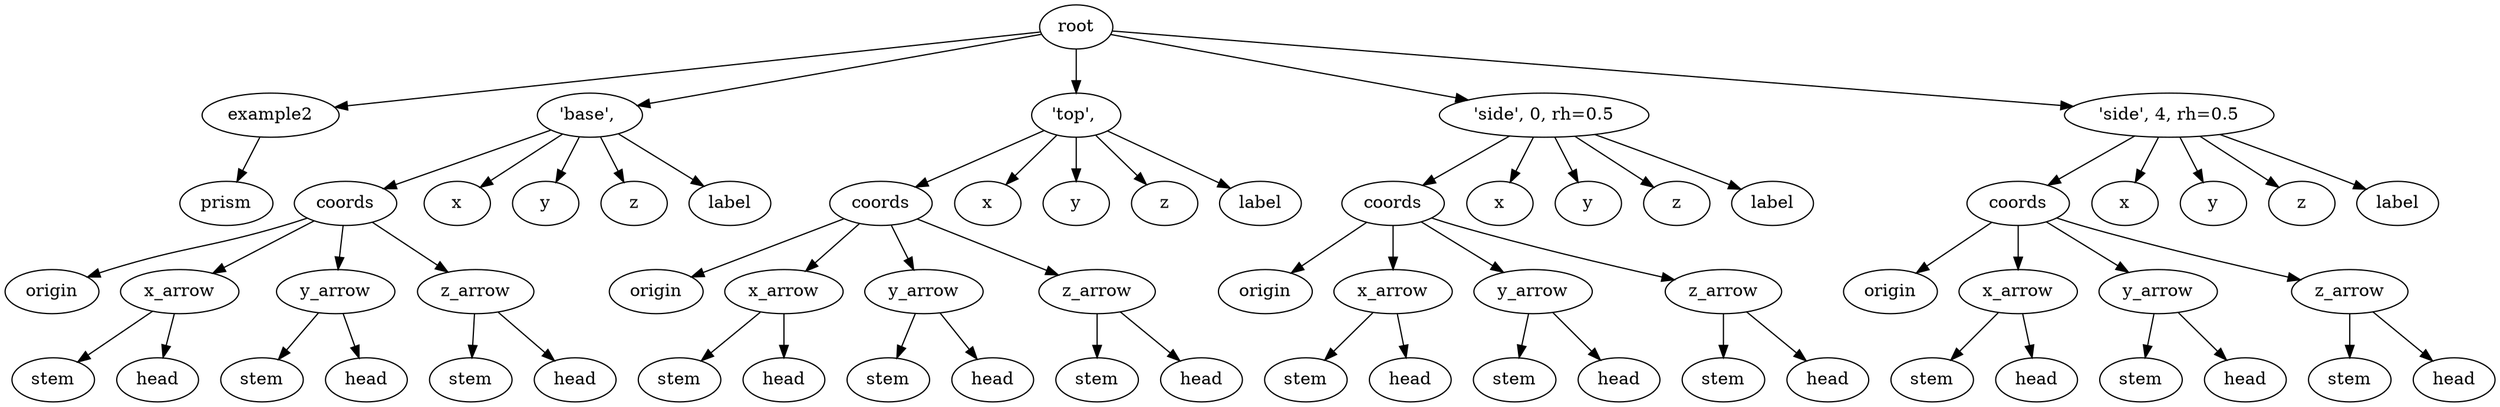 digraph example2 {
    root_84 [label="root"];
    example2_85 [label="example2"];
    prism_86 [label="prism"];
    87 [label="'base',\ "];
    coords_88 [label="coords"];
    origin_89 [label="origin"];
    x_arrow_90 [label="x_arrow"];
    stem_91 [label="stem"];
    head_92 [label="head"];
    y_arrow_93 [label="y_arrow"];
    stem_94 [label="stem"];
    head_95 [label="head"];
    z_arrow_96 [label="z_arrow"];
    stem_97 [label="stem"];
    head_98 [label="head"];
    x_99 [label="x"];
    y_100 [label="y"];
    z_101 [label="z"];
    label_102 [label="label"];
    103 [label="'top',\ "];
    coords_104 [label="coords"];
    origin_105 [label="origin"];
    x_arrow_106 [label="x_arrow"];
    stem_107 [label="stem"];
    head_108 [label="head"];
    y_arrow_109 [label="y_arrow"];
    stem_110 [label="stem"];
    head_111 [label="head"];
    z_arrow_112 [label="z_arrow"];
    stem_113 [label="stem"];
    head_114 [label="head"];
    x_115 [label="x"];
    y_116 [label="y"];
    z_117 [label="z"];
    label_118 [label="label"];
    119 [label="'side',\ 0,\ rh=0\.5"];
    coords_120 [label="coords"];
    origin_121 [label="origin"];
    x_arrow_122 [label="x_arrow"];
    stem_123 [label="stem"];
    head_124 [label="head"];
    y_arrow_125 [label="y_arrow"];
    stem_126 [label="stem"];
    head_127 [label="head"];
    z_arrow_128 [label="z_arrow"];
    stem_129 [label="stem"];
    head_130 [label="head"];
    x_131 [label="x"];
    y_132 [label="y"];
    z_133 [label="z"];
    label_134 [label="label"];
    135 [label="'side',\ 4,\ rh=0\.5"];
    coords_136 [label="coords"];
    origin_137 [label="origin"];
    x_arrow_138 [label="x_arrow"];
    stem_139 [label="stem"];
    head_140 [label="head"];
    y_arrow_141 [label="y_arrow"];
    stem_142 [label="stem"];
    head_143 [label="head"];
    z_arrow_144 [label="z_arrow"];
    stem_145 [label="stem"];
    head_146 [label="head"];
    x_147 [label="x"];
    y_148 [label="y"];
    z_149 [label="z"];
    label_150 [label="label"];
    root_84 -> example2_85;
    example2_85 -> prism_86;
    root_84 -> 87;
    87 -> coords_88;
    coords_88 -> origin_89;
    coords_88 -> x_arrow_90;
    x_arrow_90 -> stem_91;
    x_arrow_90 -> head_92;
    coords_88 -> y_arrow_93;
    y_arrow_93 -> stem_94;
    y_arrow_93 -> head_95;
    coords_88 -> z_arrow_96;
    z_arrow_96 -> stem_97;
    z_arrow_96 -> head_98;
    87 -> x_99;
    87 -> y_100;
    87 -> z_101;
    87 -> label_102;
    root_84 -> 103;
    103 -> coords_104;
    coords_104 -> origin_105;
    coords_104 -> x_arrow_106;
    x_arrow_106 -> stem_107;
    x_arrow_106 -> head_108;
    coords_104 -> y_arrow_109;
    y_arrow_109 -> stem_110;
    y_arrow_109 -> head_111;
    coords_104 -> z_arrow_112;
    z_arrow_112 -> stem_113;
    z_arrow_112 -> head_114;
    103 -> x_115;
    103 -> y_116;
    103 -> z_117;
    103 -> label_118;
    root_84 -> 119;
    119 -> coords_120;
    coords_120 -> origin_121;
    coords_120 -> x_arrow_122;
    x_arrow_122 -> stem_123;
    x_arrow_122 -> head_124;
    coords_120 -> y_arrow_125;
    y_arrow_125 -> stem_126;
    y_arrow_125 -> head_127;
    coords_120 -> z_arrow_128;
    z_arrow_128 -> stem_129;
    z_arrow_128 -> head_130;
    119 -> x_131;
    119 -> y_132;
    119 -> z_133;
    119 -> label_134;
    root_84 -> 135;
    135 -> coords_136;
    coords_136 -> origin_137;
    coords_136 -> x_arrow_138;
    x_arrow_138 -> stem_139;
    x_arrow_138 -> head_140;
    coords_136 -> y_arrow_141;
    y_arrow_141 -> stem_142;
    y_arrow_141 -> head_143;
    coords_136 -> z_arrow_144;
    z_arrow_144 -> stem_145;
    z_arrow_144 -> head_146;
    135 -> x_147;
    135 -> y_148;
    135 -> z_149;
    135 -> label_150;
}
